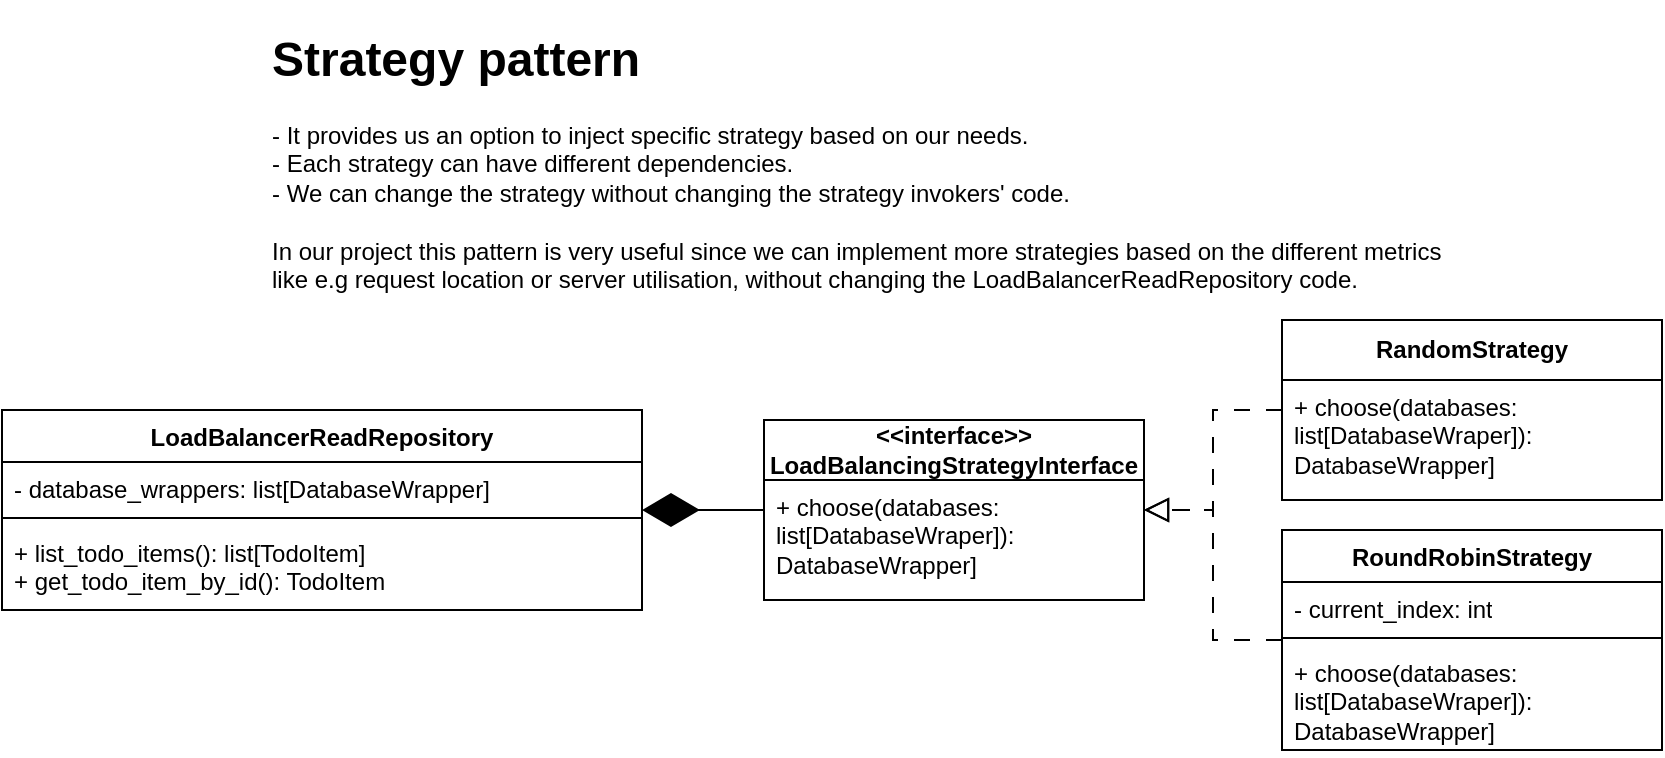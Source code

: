 <mxfile version="22.1.18" type="github">
  <diagram name="Page-1" id="LKDCihqu7QzJOyVYmNos">
    <mxGraphModel dx="1026" dy="625" grid="1" gridSize="10" guides="1" tooltips="1" connect="1" arrows="1" fold="1" page="1" pageScale="1" pageWidth="827" pageHeight="1169" math="0" shadow="0">
      <root>
        <mxCell id="0" />
        <mxCell id="1" parent="0" />
        <mxCell id="-dRpDFaT-7xceVLeXtJq-16" style="edgeStyle=orthogonalEdgeStyle;rounded=0;orthogonalLoop=1;jettySize=auto;html=1;endArrow=diamondThin;endFill=1;startSize=6;endSize=26;" edge="1" parent="1" source="-dRpDFaT-7xceVLeXtJq-2" target="-dRpDFaT-7xceVLeXtJq-12">
          <mxGeometry relative="1" as="geometry" />
        </mxCell>
        <mxCell id="-dRpDFaT-7xceVLeXtJq-2" value="&lt;b&gt;&amp;lt;&amp;lt;interface&amp;gt;&amp;gt;&lt;br&gt;LoadBalancingStrategyInterface&lt;br&gt;&lt;/b&gt;" style="swimlane;fontStyle=0;childLayout=stackLayout;horizontal=1;startSize=30;fillColor=none;horizontalStack=0;resizeParent=1;resizeParentMax=0;resizeLast=0;collapsible=1;marginBottom=0;whiteSpace=wrap;html=1;" vertex="1" parent="1">
          <mxGeometry x="1051" y="480" width="190" height="90" as="geometry" />
        </mxCell>
        <mxCell id="-dRpDFaT-7xceVLeXtJq-3" value="+ choose(databases: list[DatabaseWraper]): DatabaseWrapper]" style="text;strokeColor=none;fillColor=none;align=left;verticalAlign=top;spacingLeft=4;spacingRight=4;overflow=hidden;rotatable=0;points=[[0,0.5],[1,0.5]];portConstraint=eastwest;whiteSpace=wrap;html=1;" vertex="1" parent="-dRpDFaT-7xceVLeXtJq-2">
          <mxGeometry y="30" width="190" height="60" as="geometry" />
        </mxCell>
        <mxCell id="-dRpDFaT-7xceVLeXtJq-4" style="edgeStyle=orthogonalEdgeStyle;rounded=0;orthogonalLoop=1;jettySize=auto;html=1;dashed=1;dashPattern=8 8;endArrow=block;endFill=0;endSize=10;" edge="1" parent="1" source="-dRpDFaT-7xceVLeXtJq-5" target="-dRpDFaT-7xceVLeXtJq-2">
          <mxGeometry relative="1" as="geometry" />
        </mxCell>
        <mxCell id="-dRpDFaT-7xceVLeXtJq-5" value="&lt;b&gt;RandomStrategy&lt;br&gt;&lt;/b&gt;" style="swimlane;fontStyle=0;childLayout=stackLayout;horizontal=1;startSize=30;fillColor=none;horizontalStack=0;resizeParent=1;resizeParentMax=0;resizeLast=0;collapsible=1;marginBottom=0;whiteSpace=wrap;html=1;" vertex="1" parent="1">
          <mxGeometry x="1310" y="430" width="190" height="90" as="geometry" />
        </mxCell>
        <mxCell id="-dRpDFaT-7xceVLeXtJq-6" value="+ choose(databases: list[DatabaseWraper]): DatabaseWrapper]" style="text;strokeColor=none;fillColor=none;align=left;verticalAlign=top;spacingLeft=4;spacingRight=4;overflow=hidden;rotatable=0;points=[[0,0.5],[1,0.5]];portConstraint=eastwest;whiteSpace=wrap;html=1;" vertex="1" parent="-dRpDFaT-7xceVLeXtJq-5">
          <mxGeometry y="30" width="190" height="60" as="geometry" />
        </mxCell>
        <mxCell id="-dRpDFaT-7xceVLeXtJq-7" style="edgeStyle=orthogonalEdgeStyle;rounded=0;orthogonalLoop=1;jettySize=auto;html=1;dashed=1;dashPattern=8 8;endArrow=block;endFill=0;endSize=10;" edge="1" parent="1" source="-dRpDFaT-7xceVLeXtJq-8" target="-dRpDFaT-7xceVLeXtJq-2">
          <mxGeometry relative="1" as="geometry" />
        </mxCell>
        <mxCell id="-dRpDFaT-7xceVLeXtJq-8" value="&lt;b style=&quot;border-color: var(--border-color);&quot;&gt;RoundRobinStrategy&lt;/b&gt;" style="swimlane;fontStyle=1;align=center;verticalAlign=top;childLayout=stackLayout;horizontal=1;startSize=26;horizontalStack=0;resizeParent=1;resizeParentMax=0;resizeLast=0;collapsible=1;marginBottom=0;whiteSpace=wrap;html=1;" vertex="1" parent="1">
          <mxGeometry x="1310" y="535" width="190" height="110" as="geometry" />
        </mxCell>
        <mxCell id="-dRpDFaT-7xceVLeXtJq-9" value="- current_index: int" style="text;strokeColor=none;fillColor=none;align=left;verticalAlign=top;spacingLeft=4;spacingRight=4;overflow=hidden;rotatable=0;points=[[0,0.5],[1,0.5]];portConstraint=eastwest;whiteSpace=wrap;html=1;" vertex="1" parent="-dRpDFaT-7xceVLeXtJq-8">
          <mxGeometry y="26" width="190" height="24" as="geometry" />
        </mxCell>
        <mxCell id="-dRpDFaT-7xceVLeXtJq-10" value="" style="line;strokeWidth=1;fillColor=none;align=left;verticalAlign=middle;spacingTop=-1;spacingLeft=3;spacingRight=3;rotatable=0;labelPosition=right;points=[];portConstraint=eastwest;strokeColor=inherit;" vertex="1" parent="-dRpDFaT-7xceVLeXtJq-8">
          <mxGeometry y="50" width="190" height="8" as="geometry" />
        </mxCell>
        <mxCell id="-dRpDFaT-7xceVLeXtJq-11" value="+ choose(databases: list[DatabaseWraper]): DatabaseWrapper]" style="text;strokeColor=none;fillColor=none;align=left;verticalAlign=top;spacingLeft=4;spacingRight=4;overflow=hidden;rotatable=0;points=[[0,0.5],[1,0.5]];portConstraint=eastwest;whiteSpace=wrap;html=1;" vertex="1" parent="-dRpDFaT-7xceVLeXtJq-8">
          <mxGeometry y="58" width="190" height="52" as="geometry" />
        </mxCell>
        <mxCell id="-dRpDFaT-7xceVLeXtJq-12" value="LoadBalancerReadRepository" style="swimlane;fontStyle=1;align=center;verticalAlign=top;childLayout=stackLayout;horizontal=1;startSize=26;horizontalStack=0;resizeParent=1;resizeParentMax=0;resizeLast=0;collapsible=1;marginBottom=0;whiteSpace=wrap;html=1;" vertex="1" parent="1">
          <mxGeometry x="670" y="475" width="320" height="100" as="geometry" />
        </mxCell>
        <mxCell id="-dRpDFaT-7xceVLeXtJq-13" value="- database_wrappers: list[DatabaseWrapper]" style="text;strokeColor=none;fillColor=none;align=left;verticalAlign=top;spacingLeft=4;spacingRight=4;overflow=hidden;rotatable=0;points=[[0,0.5],[1,0.5]];portConstraint=eastwest;whiteSpace=wrap;html=1;" vertex="1" parent="-dRpDFaT-7xceVLeXtJq-12">
          <mxGeometry y="26" width="320" height="24" as="geometry" />
        </mxCell>
        <mxCell id="-dRpDFaT-7xceVLeXtJq-14" value="" style="line;strokeWidth=1;fillColor=none;align=left;verticalAlign=middle;spacingTop=-1;spacingLeft=3;spacingRight=3;rotatable=0;labelPosition=right;points=[];portConstraint=eastwest;strokeColor=inherit;" vertex="1" parent="-dRpDFaT-7xceVLeXtJq-12">
          <mxGeometry y="50" width="320" height="8" as="geometry" />
        </mxCell>
        <mxCell id="-dRpDFaT-7xceVLeXtJq-15" value="+ list_todo_items(): list[TodoItem]&lt;br style=&quot;border-color: var(--border-color);&quot;&gt;+ get_todo_item_by_id(): TodoItem" style="text;strokeColor=none;fillColor=none;align=left;verticalAlign=top;spacingLeft=4;spacingRight=4;overflow=hidden;rotatable=0;points=[[0,0.5],[1,0.5]];portConstraint=eastwest;whiteSpace=wrap;html=1;" vertex="1" parent="-dRpDFaT-7xceVLeXtJq-12">
          <mxGeometry y="58" width="320" height="42" as="geometry" />
        </mxCell>
        <mxCell id="-dRpDFaT-7xceVLeXtJq-17" value="&lt;h1&gt;Strategy pattern&lt;/h1&gt;&lt;div&gt;- It provides us an option to inject specific strategy based on our needs.&lt;/div&gt;&lt;div&gt;- Each strategy can have different dependencies.&lt;/div&gt;&lt;div&gt;- We can change the strategy without changing the strategy invokers&#39; code.&lt;/div&gt;&lt;div&gt;&lt;br&gt;&lt;/div&gt;&lt;div&gt;In our project this pattern is very useful since we can implement more strategies based on the different metrics like e.g request location or server utilisation, without changing the LoadBalancerReadRepository code.&lt;/div&gt;&lt;div&gt;&lt;br&gt;&lt;/div&gt;" style="text;html=1;strokeColor=none;fillColor=none;spacing=5;spacingTop=-20;whiteSpace=wrap;overflow=hidden;rounded=0;" vertex="1" parent="1">
          <mxGeometry x="800" y="280" width="600" height="150" as="geometry" />
        </mxCell>
      </root>
    </mxGraphModel>
  </diagram>
</mxfile>
